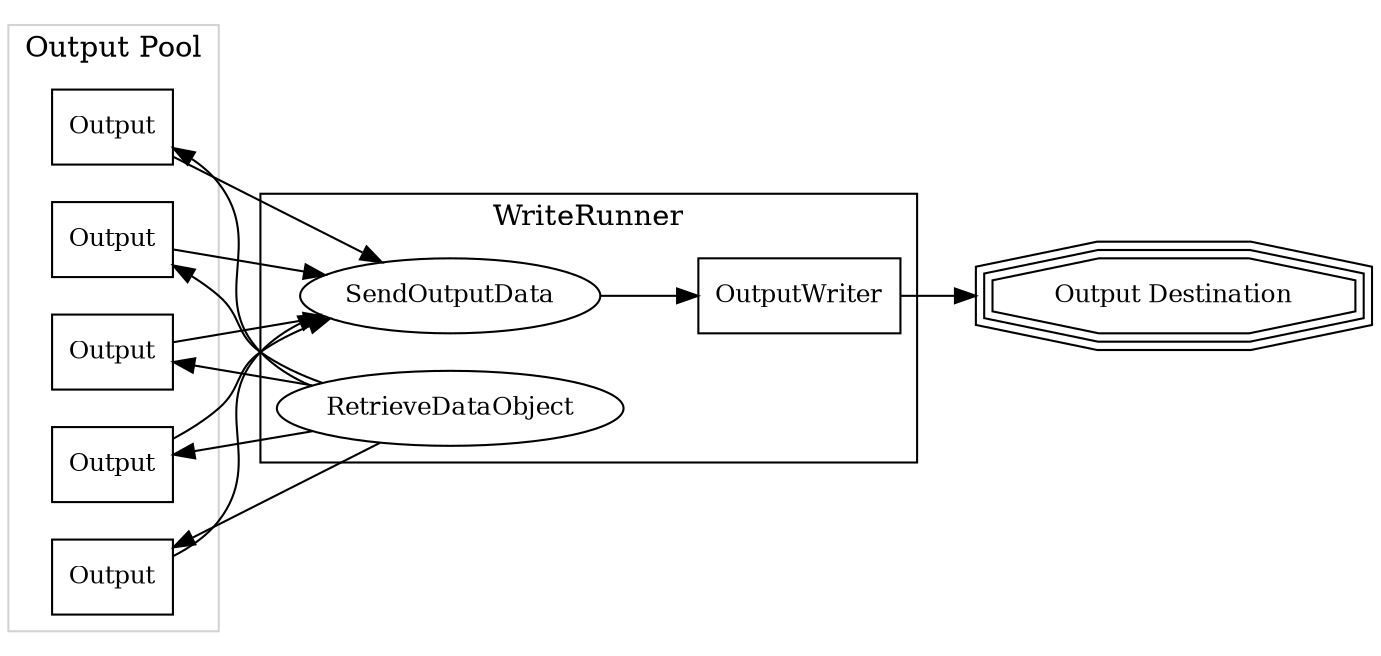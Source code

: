 digraph writerunner {
    rankdir=LR;
    node [fontsize=12, shape=box];
    edge [fontcolor=green];

    subgraph cluster_outputs {
        label="Output Pool";
        color=lightgrey;
        output1 [label="Output"];
        output2 [label="Output"];
        output3 [label="Output"];
        output4 [label="Output"];
        output5 [label="Output"];
    }

    subgraph cluster_writerunner {
        label="WriteRunner";
        sendoutputdata [shape=oval,label="SendOutputData"];
        retrievedataobject [shape=oval,label="RetrieveDataObject"];
        outputwriter [label="OutputWriter"];
    }

    destination [shape=tripleoctagon,label="Output Destination"]

    retrievedataobject -> output1;
    retrievedataobject -> output2;
    retrievedataobject -> output3;
    retrievedataobject -> output4;
    retrievedataobject -> output5;

    output1 -> sendoutputdata;
    output2 -> sendoutputdata;
    output3 -> sendoutputdata;
    output4 -> sendoutputdata;
    output5 -> sendoutputdata;

    sendoutputdata -> outputwriter;
    outputwriter -> destination
}
